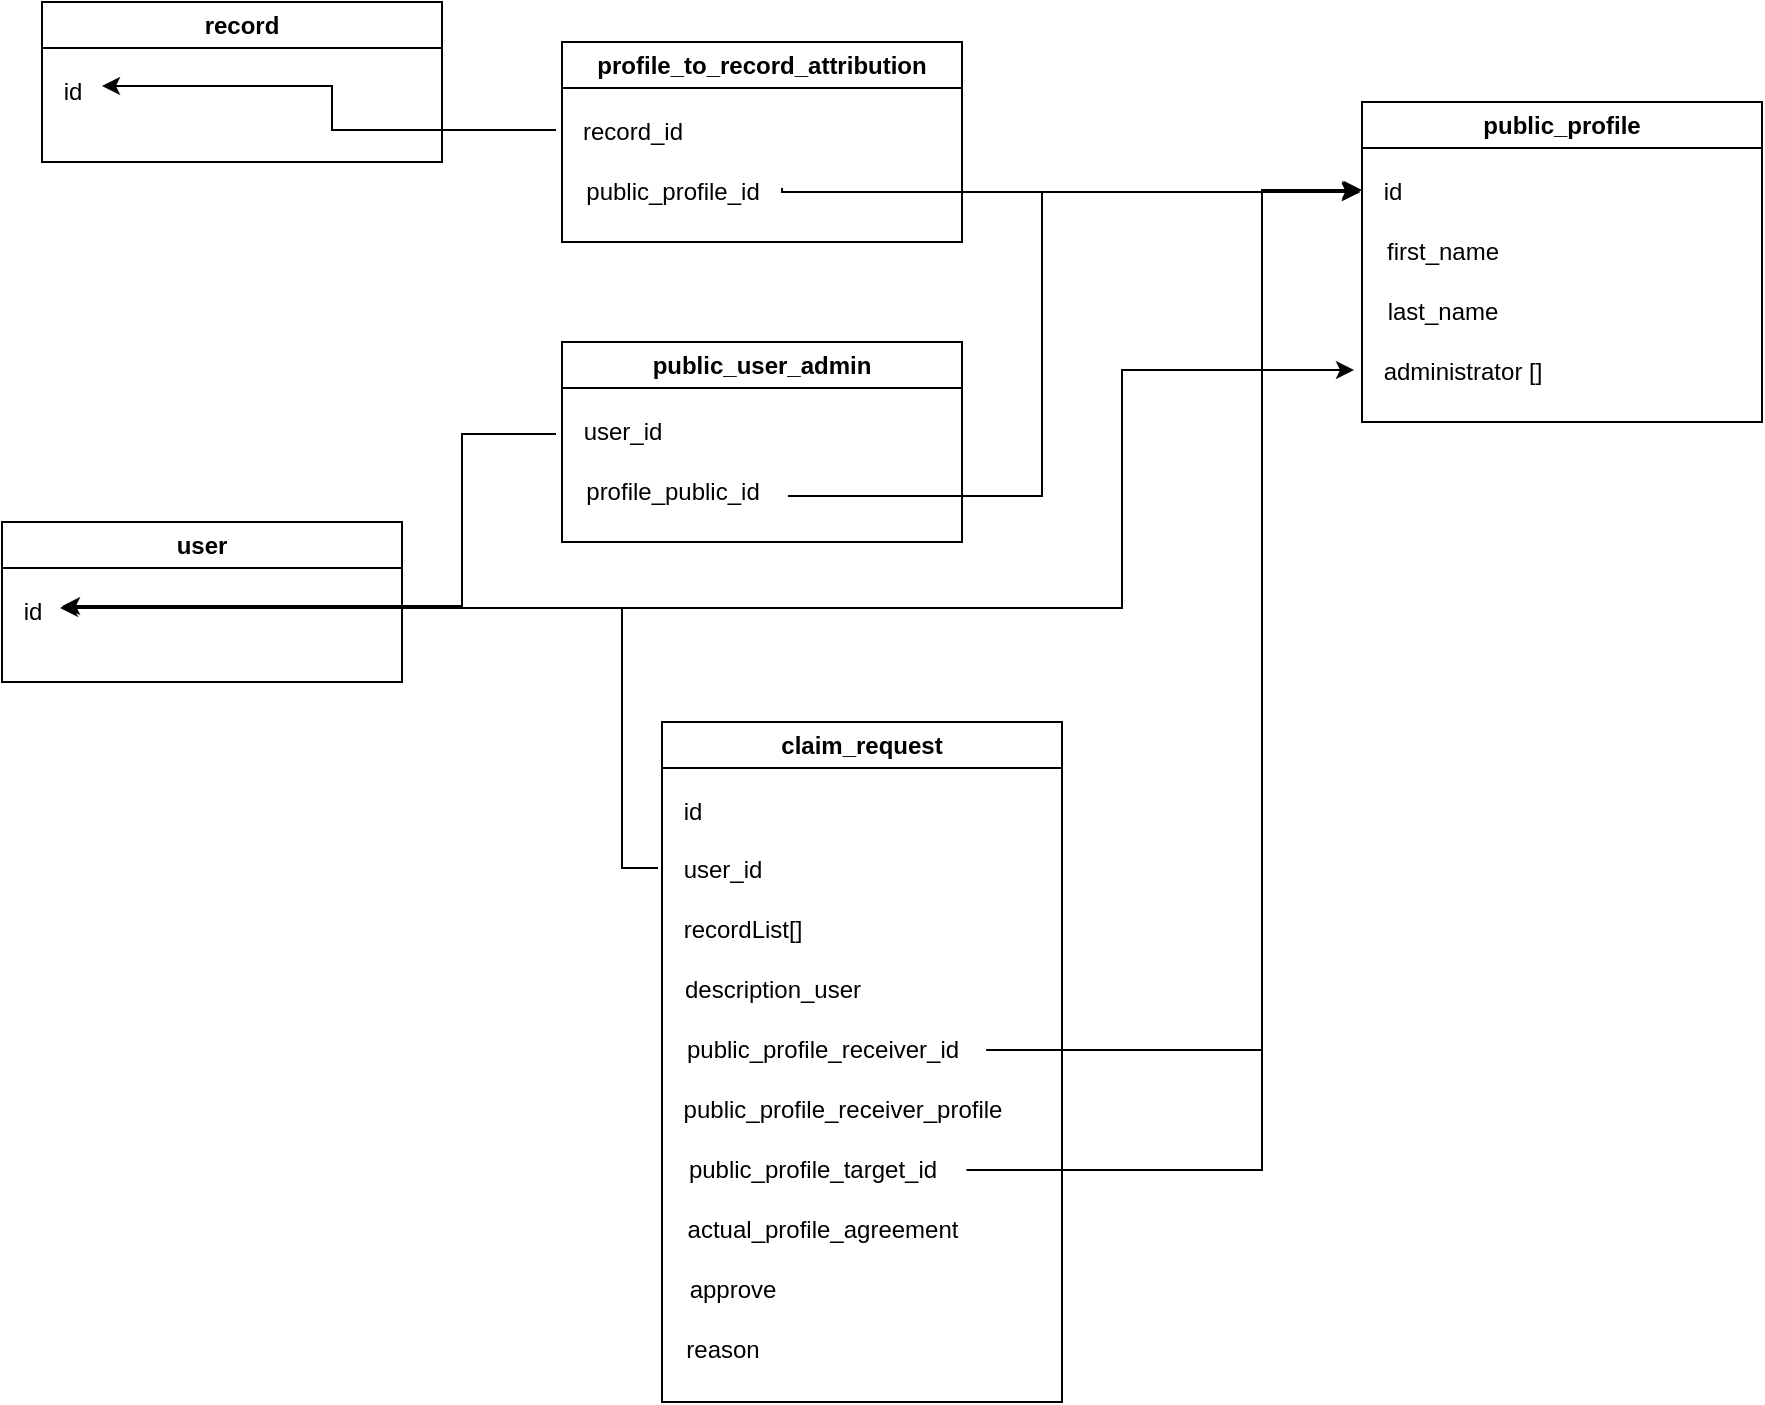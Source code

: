 <mxfile version="22.1.9" type="device">
  <diagram name="Page-1" id="1T9xwILK6t3__dgR7Lac">
    <mxGraphModel dx="2074" dy="1028" grid="1" gridSize="10" guides="1" tooltips="1" connect="1" arrows="1" fold="1" page="1" pageScale="1" pageWidth="827" pageHeight="1169" math="0" shadow="0">
      <root>
        <mxCell id="0" />
        <mxCell id="1" parent="0" />
        <mxCell id="P8OFMcQYkOrjdoyiRNm8-1" value="public_profile" style="swimlane;whiteSpace=wrap;html=1;" parent="1" vertex="1">
          <mxGeometry x="730" y="880" width="200" height="160" as="geometry" />
        </mxCell>
        <mxCell id="P8OFMcQYkOrjdoyiRNm8-14" value="id" style="text;html=1;align=center;verticalAlign=middle;resizable=0;points=[];autosize=1;strokeColor=none;fillColor=none;" parent="P8OFMcQYkOrjdoyiRNm8-1" vertex="1">
          <mxGeometry y="30" width="30" height="30" as="geometry" />
        </mxCell>
        <mxCell id="P8OFMcQYkOrjdoyiRNm8-24" value="first_name" style="text;html=1;align=center;verticalAlign=middle;resizable=0;points=[];autosize=1;strokeColor=none;fillColor=none;" parent="P8OFMcQYkOrjdoyiRNm8-1" vertex="1">
          <mxGeometry y="60" width="80" height="30" as="geometry" />
        </mxCell>
        <mxCell id="P8OFMcQYkOrjdoyiRNm8-25" value="last_name" style="text;html=1;align=center;verticalAlign=middle;resizable=0;points=[];autosize=1;strokeColor=none;fillColor=none;" parent="P8OFMcQYkOrjdoyiRNm8-1" vertex="1">
          <mxGeometry y="90" width="80" height="30" as="geometry" />
        </mxCell>
        <mxCell id="G4qidyoFTsB50cnGbrnK-1" value="administrator []" style="text;html=1;align=center;verticalAlign=middle;resizable=0;points=[];autosize=1;strokeColor=none;fillColor=none;" vertex="1" parent="P8OFMcQYkOrjdoyiRNm8-1">
          <mxGeometry y="120" width="100" height="30" as="geometry" />
        </mxCell>
        <mxCell id="P8OFMcQYkOrjdoyiRNm8-2" value="claim_request" style="swimlane;whiteSpace=wrap;html=1;" parent="1" vertex="1">
          <mxGeometry x="380" y="1190" width="200" height="340" as="geometry" />
        </mxCell>
        <mxCell id="P8OFMcQYkOrjdoyiRNm8-6" value="id" style="text;html=1;align=center;verticalAlign=middle;resizable=0;points=[];autosize=1;strokeColor=none;fillColor=none;" parent="P8OFMcQYkOrjdoyiRNm8-2" vertex="1">
          <mxGeometry y="30" width="30" height="30" as="geometry" />
        </mxCell>
        <mxCell id="P8OFMcQYkOrjdoyiRNm8-22" value="user_id" style="text;html=1;align=center;verticalAlign=middle;resizable=0;points=[];autosize=1;strokeColor=none;fillColor=none;" parent="P8OFMcQYkOrjdoyiRNm8-2" vertex="1">
          <mxGeometry y="59" width="60" height="30" as="geometry" />
        </mxCell>
        <mxCell id="P8OFMcQYkOrjdoyiRNm8-26" value="recordList[]" style="text;html=1;align=center;verticalAlign=middle;resizable=0;points=[];autosize=1;strokeColor=none;fillColor=none;" parent="P8OFMcQYkOrjdoyiRNm8-2" vertex="1">
          <mxGeometry y="89" width="80" height="30" as="geometry" />
        </mxCell>
        <mxCell id="P8OFMcQYkOrjdoyiRNm8-27" value="description_user" style="text;html=1;align=center;verticalAlign=middle;resizable=0;points=[];autosize=1;strokeColor=none;fillColor=none;" parent="P8OFMcQYkOrjdoyiRNm8-2" vertex="1">
          <mxGeometry y="119" width="110" height="30" as="geometry" />
        </mxCell>
        <mxCell id="P8OFMcQYkOrjdoyiRNm8-28" value="public_profile_receiver_id" style="text;html=1;align=center;verticalAlign=middle;resizable=0;points=[];autosize=1;strokeColor=none;fillColor=none;" parent="P8OFMcQYkOrjdoyiRNm8-2" vertex="1">
          <mxGeometry y="149" width="160" height="30" as="geometry" />
        </mxCell>
        <mxCell id="P8OFMcQYkOrjdoyiRNm8-29" value="public_profile_receiver_profile" style="text;html=1;align=center;verticalAlign=middle;resizable=0;points=[];autosize=1;strokeColor=none;fillColor=none;" parent="P8OFMcQYkOrjdoyiRNm8-2" vertex="1">
          <mxGeometry y="179" width="180" height="30" as="geometry" />
        </mxCell>
        <mxCell id="P8OFMcQYkOrjdoyiRNm8-30" value="public_profile_target_id" style="text;html=1;align=center;verticalAlign=middle;resizable=0;points=[];autosize=1;strokeColor=none;fillColor=none;" parent="P8OFMcQYkOrjdoyiRNm8-2" vertex="1">
          <mxGeometry y="209" width="150" height="30" as="geometry" />
        </mxCell>
        <mxCell id="P8OFMcQYkOrjdoyiRNm8-32" value="actual_profile_agreement" style="text;html=1;align=center;verticalAlign=middle;resizable=0;points=[];autosize=1;strokeColor=none;fillColor=none;" parent="P8OFMcQYkOrjdoyiRNm8-2" vertex="1">
          <mxGeometry y="239" width="160" height="30" as="geometry" />
        </mxCell>
        <mxCell id="P8OFMcQYkOrjdoyiRNm8-33" value="approve" style="text;html=1;align=center;verticalAlign=middle;resizable=0;points=[];autosize=1;strokeColor=none;fillColor=none;" parent="P8OFMcQYkOrjdoyiRNm8-2" vertex="1">
          <mxGeometry y="269" width="70" height="30" as="geometry" />
        </mxCell>
        <mxCell id="P8OFMcQYkOrjdoyiRNm8-34" value="reason" style="text;html=1;align=center;verticalAlign=middle;resizable=0;points=[];autosize=1;strokeColor=none;fillColor=none;" parent="P8OFMcQYkOrjdoyiRNm8-2" vertex="1">
          <mxGeometry y="299" width="60" height="30" as="geometry" />
        </mxCell>
        <mxCell id="P8OFMcQYkOrjdoyiRNm8-3" value="user" style="swimlane;whiteSpace=wrap;html=1;" parent="1" vertex="1">
          <mxGeometry x="50" y="1090" width="200" height="80" as="geometry" />
        </mxCell>
        <mxCell id="P8OFMcQYkOrjdoyiRNm8-7" value="id" style="text;html=1;align=center;verticalAlign=middle;resizable=0;points=[];autosize=1;strokeColor=none;fillColor=none;" parent="P8OFMcQYkOrjdoyiRNm8-3" vertex="1">
          <mxGeometry y="30" width="30" height="30" as="geometry" />
        </mxCell>
        <mxCell id="P8OFMcQYkOrjdoyiRNm8-13" value="" style="endArrow=classic;html=1;rounded=0;edgeStyle=orthogonalEdgeStyle;exitX=-0.05;exitY=0.533;exitDx=0;exitDy=0;exitPerimeter=0;entryX=1;entryY=0.6;entryDx=0;entryDy=0;entryPerimeter=0;" parent="P8OFMcQYkOrjdoyiRNm8-3" source="P8OFMcQYkOrjdoyiRNm8-9" edge="1">
          <mxGeometry width="50" height="50" relative="1" as="geometry">
            <mxPoint x="288.98" y="-30.0" as="sourcePoint" />
            <mxPoint x="30" y="42.01" as="targetPoint" />
            <Array as="points">
              <mxPoint x="230" y="-44" />
              <mxPoint x="230" y="42" />
            </Array>
          </mxGeometry>
        </mxCell>
        <mxCell id="P8OFMcQYkOrjdoyiRNm8-4" value="record" style="swimlane;whiteSpace=wrap;html=1;" parent="1" vertex="1">
          <mxGeometry x="70" y="830" width="200" height="80" as="geometry" />
        </mxCell>
        <mxCell id="P8OFMcQYkOrjdoyiRNm8-19" value="id" style="text;html=1;align=center;verticalAlign=middle;resizable=0;points=[];autosize=1;strokeColor=none;fillColor=none;" parent="P8OFMcQYkOrjdoyiRNm8-4" vertex="1">
          <mxGeometry y="30" width="30" height="30" as="geometry" />
        </mxCell>
        <mxCell id="P8OFMcQYkOrjdoyiRNm8-5" value="profile_to_record_attribution" style="swimlane;whiteSpace=wrap;html=1;" parent="1" vertex="1">
          <mxGeometry x="330" y="850" width="200" height="100" as="geometry" />
        </mxCell>
        <mxCell id="P8OFMcQYkOrjdoyiRNm8-16" value="record_id" style="text;html=1;align=center;verticalAlign=middle;resizable=0;points=[];autosize=1;strokeColor=none;fillColor=none;" parent="P8OFMcQYkOrjdoyiRNm8-5" vertex="1">
          <mxGeometry y="30" width="70" height="30" as="geometry" />
        </mxCell>
        <mxCell id="P8OFMcQYkOrjdoyiRNm8-17" value="public_profile_id" style="text;html=1;align=center;verticalAlign=middle;resizable=0;points=[];autosize=1;strokeColor=none;fillColor=none;" parent="P8OFMcQYkOrjdoyiRNm8-5" vertex="1">
          <mxGeometry y="60" width="110" height="30" as="geometry" />
        </mxCell>
        <mxCell id="P8OFMcQYkOrjdoyiRNm8-8" value="public_user_admin" style="swimlane;whiteSpace=wrap;html=1;" parent="1" vertex="1">
          <mxGeometry x="330" y="1000" width="200" height="100" as="geometry" />
        </mxCell>
        <mxCell id="P8OFMcQYkOrjdoyiRNm8-9" value="user_id" style="text;html=1;align=center;verticalAlign=middle;resizable=0;points=[];autosize=1;strokeColor=none;fillColor=none;" parent="P8OFMcQYkOrjdoyiRNm8-8" vertex="1">
          <mxGeometry y="30" width="60" height="30" as="geometry" />
        </mxCell>
        <mxCell id="P8OFMcQYkOrjdoyiRNm8-10" value="profile_public_id" style="text;html=1;align=center;verticalAlign=middle;resizable=0;points=[];autosize=1;strokeColor=none;fillColor=none;" parent="P8OFMcQYkOrjdoyiRNm8-8" vertex="1">
          <mxGeometry y="60" width="110" height="30" as="geometry" />
        </mxCell>
        <mxCell id="P8OFMcQYkOrjdoyiRNm8-15" value="" style="endArrow=classic;html=1;rounded=0;edgeStyle=orthogonalEdgeStyle;entryX=-0.033;entryY=0.5;entryDx=0;entryDy=0;entryPerimeter=0;exitX=1.027;exitY=0.567;exitDx=0;exitDy=0;exitPerimeter=0;" parent="1" source="P8OFMcQYkOrjdoyiRNm8-10" target="P8OFMcQYkOrjdoyiRNm8-14" edge="1">
          <mxGeometry width="50" height="50" relative="1" as="geometry">
            <mxPoint x="390" y="890" as="sourcePoint" />
            <mxPoint x="440" y="840" as="targetPoint" />
            <Array as="points">
              <mxPoint x="570" y="1077" />
              <mxPoint x="570" y="925" />
            </Array>
          </mxGeometry>
        </mxCell>
        <mxCell id="P8OFMcQYkOrjdoyiRNm8-20" value="" style="endArrow=classic;html=1;rounded=0;edgeStyle=orthogonalEdgeStyle;entryX=1;entryY=0.4;entryDx=0;entryDy=0;entryPerimeter=0;exitX=-0.043;exitY=0.467;exitDx=0;exitDy=0;exitPerimeter=0;" parent="1" source="P8OFMcQYkOrjdoyiRNm8-16" target="P8OFMcQYkOrjdoyiRNm8-19" edge="1">
          <mxGeometry width="50" height="50" relative="1" as="geometry">
            <mxPoint x="390" y="890" as="sourcePoint" />
            <mxPoint x="440" y="840" as="targetPoint" />
          </mxGeometry>
        </mxCell>
        <mxCell id="P8OFMcQYkOrjdoyiRNm8-21" value="" style="endArrow=classic;html=1;rounded=0;edgeStyle=orthogonalEdgeStyle;entryX=-0.033;entryY=0.5;entryDx=0;entryDy=0;entryPerimeter=0;exitX=1;exitY=0.433;exitDx=0;exitDy=0;exitPerimeter=0;" parent="1" source="P8OFMcQYkOrjdoyiRNm8-17" target="P8OFMcQYkOrjdoyiRNm8-14" edge="1">
          <mxGeometry width="50" height="50" relative="1" as="geometry">
            <mxPoint x="390" y="890" as="sourcePoint" />
            <mxPoint x="440" y="840" as="targetPoint" />
            <Array as="points">
              <mxPoint x="440" y="925" />
            </Array>
          </mxGeometry>
        </mxCell>
        <mxCell id="P8OFMcQYkOrjdoyiRNm8-23" value="" style="endArrow=classic;html=1;rounded=0;edgeStyle=orthogonalEdgeStyle;entryX=0.967;entryY=0.433;entryDx=0;entryDy=0;entryPerimeter=0;exitX=-0.033;exitY=0.467;exitDx=0;exitDy=0;exitPerimeter=0;" parent="1" source="P8OFMcQYkOrjdoyiRNm8-22" target="P8OFMcQYkOrjdoyiRNm8-7" edge="1">
          <mxGeometry width="50" height="50" relative="1" as="geometry">
            <mxPoint x="390" y="890" as="sourcePoint" />
            <mxPoint x="440" y="840" as="targetPoint" />
            <Array as="points">
              <mxPoint x="360" y="1263" />
              <mxPoint x="360" y="1133" />
            </Array>
          </mxGeometry>
        </mxCell>
        <mxCell id="P8OFMcQYkOrjdoyiRNm8-35" value="" style="endArrow=classic;html=1;rounded=0;edgeStyle=orthogonalEdgeStyle;entryX=0;entryY=0.467;entryDx=0;entryDy=0;entryPerimeter=0;exitX=1.013;exitY=0.5;exitDx=0;exitDy=0;exitPerimeter=0;" parent="1" source="P8OFMcQYkOrjdoyiRNm8-28" target="P8OFMcQYkOrjdoyiRNm8-14" edge="1">
          <mxGeometry width="50" height="50" relative="1" as="geometry">
            <mxPoint x="390" y="1130" as="sourcePoint" />
            <mxPoint x="440" y="1080" as="targetPoint" />
            <Array as="points">
              <mxPoint x="680" y="1354" />
              <mxPoint x="680" y="924" />
            </Array>
          </mxGeometry>
        </mxCell>
        <mxCell id="P8OFMcQYkOrjdoyiRNm8-36" value="" style="endArrow=classic;html=1;rounded=0;edgeStyle=orthogonalEdgeStyle;entryX=-0.033;entryY=0.467;entryDx=0;entryDy=0;entryPerimeter=0;exitX=1.015;exitY=0.5;exitDx=0;exitDy=0;exitPerimeter=0;" parent="1" source="P8OFMcQYkOrjdoyiRNm8-30" target="P8OFMcQYkOrjdoyiRNm8-14" edge="1">
          <mxGeometry width="50" height="50" relative="1" as="geometry">
            <mxPoint x="390" y="1130" as="sourcePoint" />
            <mxPoint x="440" y="1080" as="targetPoint" />
            <Array as="points">
              <mxPoint x="680" y="1414" />
              <mxPoint x="680" y="924" />
            </Array>
          </mxGeometry>
        </mxCell>
        <mxCell id="G4qidyoFTsB50cnGbrnK-2" value="" style="endArrow=classic;html=1;rounded=0;edgeStyle=orthogonalEdgeStyle;entryX=-0.04;entryY=0.467;entryDx=0;entryDy=0;entryPerimeter=0;exitX=1.133;exitY=0.433;exitDx=0;exitDy=0;exitPerimeter=0;" edge="1" parent="1" source="P8OFMcQYkOrjdoyiRNm8-7" target="G4qidyoFTsB50cnGbrnK-1">
          <mxGeometry width="50" height="50" relative="1" as="geometry">
            <mxPoint x="530" y="1150" as="sourcePoint" />
            <mxPoint x="580" y="1100" as="targetPoint" />
            <Array as="points">
              <mxPoint x="610" y="1133" />
              <mxPoint x="610" y="1014" />
            </Array>
          </mxGeometry>
        </mxCell>
      </root>
    </mxGraphModel>
  </diagram>
</mxfile>
